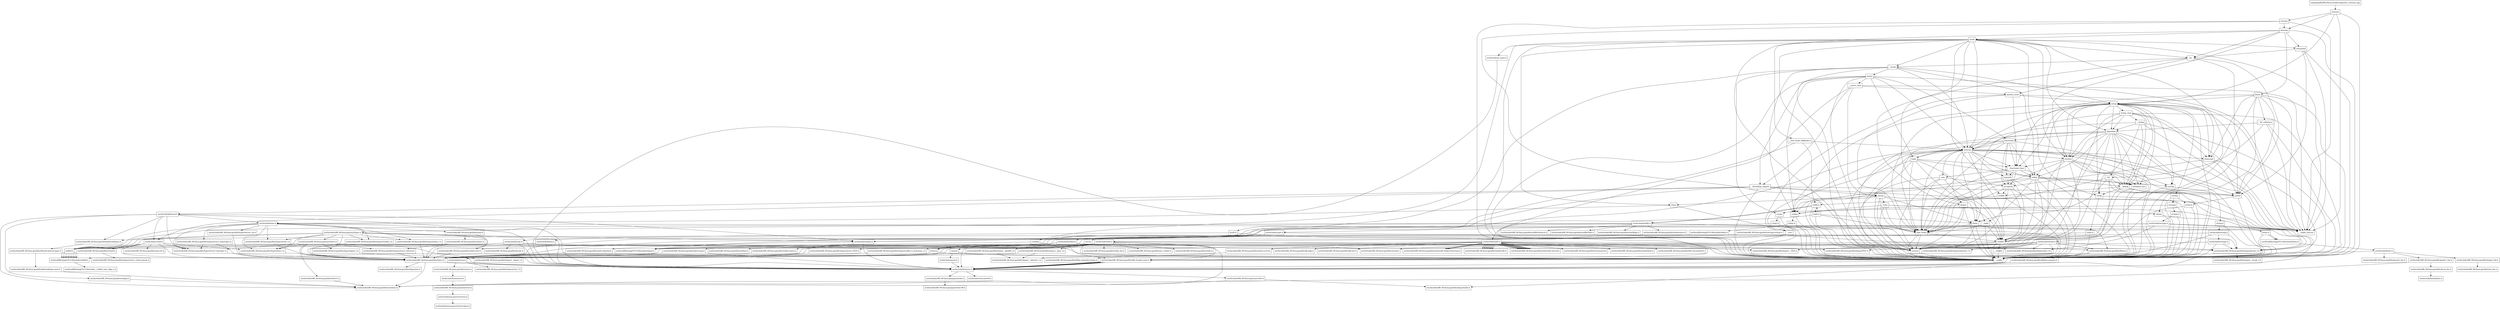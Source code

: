 digraph "dependencies" {
  header_1 [ shape="box", label="sstream"];
  header_0 [ shape="box", label="tmp/tmpw8iwRO.libcxx.header.deps/test_sstream.cpp"];
  header_2 [ shape="box", label="__config"];
  header_3 [ shape="box", label="usr/include/features.h"];
  header_4 [ shape="box", label="usr/include/stdc-predef.h"];
  header_5 [ shape="box", label="usr/include/x86_64-linux-gnu/sys/cdefs.h"];
  header_6 [ shape="box", label="usr/include/x86_64-linux-gnu/bits/wordsize.h"];
  header_7 [ shape="box", label="usr/include/x86_64-linux-gnu/bits/long-double.h"];
  header_8 [ shape="box", label="usr/include/x86_64-linux-gnu/gnu/stubs.h"];
  header_9 [ shape="box", label="usr/include/x86_64-linux-gnu/gnu/stubs-64.h"];
  header_11 [ shape="box", label="ostream"];
  header_12 [ shape="box", label="ios"];
  header_13 [ shape="box", label="iosfwd"];
  header_14 [ shape="box", label="wchar.h"];
  header_15 [ shape="box", label="usr/include/wchar.h"];
  header_16 [ shape="box", label="usr/include/x86_64-linux-gnu/bits/libc-header-start.h"];
  header_17 [ shape="box", label="usr/include/x86_64-linux-gnu/bits/floatn.h"];
  header_18 [ shape="box", label="usr/include/x86_64-linux-gnu/bits/floatn-common.h"];
  header_19 [ shape="box", label="stddef.h"];
  header_20 [ shape="box", label="usr/local/lib/clang/10.0.0/include/stddef.h"];
  header_21 [ shape="box", label="usr/local/lib/clang/10.0.0/include/stdarg.h"];
  header_22 [ shape="box", label="usr/include/x86_64-linux-gnu/bits/wchar.h"];
  header_23 [ shape="box", label="usr/include/x86_64-linux-gnu/bits/types/wint_t.h"];
  header_24 [ shape="box", label="usr/include/x86_64-linux-gnu/bits/types/mbstate_t.h"];
  header_25 [ shape="box", label="usr/include/x86_64-linux-gnu/bits/types/__mbstate_t.h"];
  header_26 [ shape="box", label="usr/include/x86_64-linux-gnu/bits/types/__FILE.h"];
  header_27 [ shape="box", label="usr/include/x86_64-linux-gnu/bits/types/FILE.h"];
  header_28 [ shape="box", label="usr/include/x86_64-linux-gnu/bits/types/locale_t.h"];
  header_29 [ shape="box", label="usr/include/x86_64-linux-gnu/bits/types/__locale_t.h"];
  header_30 [ shape="box", label="__locale"];
  header_31 [ shape="box", label="string"];
  header_32 [ shape="box", label="string_view"];
  header_33 [ shape="box", label="__string"];
  header_34 [ shape="box", label="algorithm"];
  header_35 [ shape="box", label="initializer_list"];
  header_36 [ shape="box", label="cstddef"];
  header_37 [ shape="box", label="version"];
  header_38 [ shape="box", label="usr/local/lib/clang/10.0.0/include/__stddef_max_align_t.h"];
  header_39 [ shape="box", label="__nullptr"];
  header_40 [ shape="box", label="type_traits"];
  header_41 [ shape="box", label="cstring"];
  header_42 [ shape="box", label="string.h"];
  header_43 [ shape="box", label="usr/include/string.h"];
  header_44 [ shape="box", label="usr/include/strings.h"];
  header_45 [ shape="box", label="utility"];
  header_46 [ shape="box", label="__tuple"];
  header_47 [ shape="box", label="cstdint"];
  header_48 [ shape="box", label="stdint.h"];
  header_49 [ shape="box", label="usr/local/lib/clang/10.0.0/include/stdint.h"];
  header_50 [ shape="box", label="usr/include/stdint.h"];
  header_51 [ shape="box", label="usr/include/x86_64-linux-gnu/bits/types.h"];
  header_52 [ shape="box", label="usr/include/x86_64-linux-gnu/bits/typesizes.h"];
  header_53 [ shape="box", label="usr/include/x86_64-linux-gnu/bits/stdint-intn.h"];
  header_54 [ shape="box", label="usr/include/x86_64-linux-gnu/bits/stdint-uintn.h"];
  header_55 [ shape="box", label="__debug"];
  header_56 [ shape="box", label="cstdlib"];
  header_57 [ shape="box", label="stdlib.h"];
  header_58 [ shape="box", label="usr/include/stdlib.h"];
  header_59 [ shape="box", label="usr/include/x86_64-linux-gnu/bits/waitflags.h"];
  header_60 [ shape="box", label="usr/include/x86_64-linux-gnu/bits/waitstatus.h"];
  header_61 [ shape="box", label="usr/include/x86_64-linux-gnu/sys/types.h"];
  header_62 [ shape="box", label="usr/include/x86_64-linux-gnu/bits/types/clock_t.h"];
  header_63 [ shape="box", label="usr/include/x86_64-linux-gnu/bits/types/clockid_t.h"];
  header_64 [ shape="box", label="usr/include/x86_64-linux-gnu/bits/types/time_t.h"];
  header_65 [ shape="box", label="usr/include/x86_64-linux-gnu/bits/types/timer_t.h"];
  header_66 [ shape="box", label="usr/include/endian.h"];
  header_67 [ shape="box", label="usr/include/x86_64-linux-gnu/bits/endian.h"];
  header_68 [ shape="box", label="usr/include/x86_64-linux-gnu/bits/byteswap.h"];
  header_69 [ shape="box", label="usr/include/x86_64-linux-gnu/bits/uintn-identity.h"];
  header_70 [ shape="box", label="usr/include/x86_64-linux-gnu/sys/select.h"];
  header_71 [ shape="box", label="usr/include/x86_64-linux-gnu/bits/select.h"];
  header_72 [ shape="box", label="usr/include/x86_64-linux-gnu/bits/types/sigset_t.h"];
  header_73 [ shape="box", label="usr/include/x86_64-linux-gnu/bits/types/__sigset_t.h"];
  header_74 [ shape="box", label="usr/include/x86_64-linux-gnu/bits/types/struct_timeval.h"];
  header_75 [ shape="box", label="usr/include/x86_64-linux-gnu/bits/types/struct_timespec.h"];
  header_76 [ shape="box", label="usr/include/x86_64-linux-gnu/bits/pthreadtypes.h"];
  header_77 [ shape="box", label="usr/include/x86_64-linux-gnu/bits/thread-shared-types.h"];
  header_78 [ shape="box", label="usr/include/x86_64-linux-gnu/bits/pthreadtypes-arch.h"];
  header_79 [ shape="box", label="usr/include/alloca.h"];
  header_80 [ shape="box", label="usr/include/x86_64-linux-gnu/bits/stdlib-bsearch.h"];
  header_81 [ shape="box", label="usr/include/x86_64-linux-gnu/bits/stdlib-float.h"];
  header_82 [ shape="box", label="math.h"];
  header_83 [ shape="box", label="usr/include/math.h"];
  header_84 [ shape="box", label="usr/include/x86_64-linux-gnu/bits/math-vector.h"];
  header_85 [ shape="box", label="usr/include/x86_64-linux-gnu/bits/libm-simd-decl-stubs.h"];
  header_86 [ shape="box", label="usr/include/x86_64-linux-gnu/bits/flt-eval-method.h"];
  header_87 [ shape="box", label="usr/include/x86_64-linux-gnu/bits/fp-logb.h"];
  header_88 [ shape="box", label="usr/include/x86_64-linux-gnu/bits/fp-fast.h"];
  header_89 [ shape="box", label="usr/include/x86_64-linux-gnu/bits/mathcalls-helper-functions.h"];
  header_90 [ shape="box", label="usr/include/x86_64-linux-gnu/bits/mathcalls.h"];
  header_91 [ shape="box", label="usr/include/x86_64-linux-gnu/bits/mathcalls-narrow.h"];
  header_92 [ shape="box", label="usr/include/x86_64-linux-gnu/bits/iscanonical.h"];
  header_93 [ shape="box", label="usr/include/x86_64-linux-gnu/bits/mathinline.h"];
  header_94 [ shape="box", label="limits"];
  header_95 [ shape="box", label="__undef_macros"];
  header_96 [ shape="box", label="cstdio"];
  header_97 [ shape="box", label="stdio.h"];
  header_98 [ shape="box", label="usr/include/stdio.h"];
  header_99 [ shape="box", label="usr/include/x86_64-linux-gnu/bits/types/__fpos_t.h"];
  header_100 [ shape="box", label="usr/include/x86_64-linux-gnu/bits/types/__fpos64_t.h"];
  header_101 [ shape="box", label="usr/include/x86_64-linux-gnu/bits/types/struct_FILE.h"];
  header_102 [ shape="box", label="usr/include/x86_64-linux-gnu/bits/types/cookie_io_functions_t.h"];
  header_103 [ shape="box", label="usr/include/x86_64-linux-gnu/bits/stdio_lim.h"];
  header_104 [ shape="box", label="usr/include/x86_64-linux-gnu/bits/sys_errlist.h"];
  header_105 [ shape="box", label="usr/include/x86_64-linux-gnu/bits/stdio.h"];
  header_106 [ shape="box", label="memory"];
  header_107 [ shape="box", label="typeinfo"];
  header_108 [ shape="box", label="exception"];
  header_109 [ shape="box", label="new"];
  header_110 [ shape="box", label="iterator"];
  header_111 [ shape="box", label="__functional_base"];
  header_112 [ shape="box", label="tuple"];
  header_113 [ shape="box", label="stdexcept"];
  header_114 [ shape="box", label="cassert"];
  header_115 [ shape="box", label="usr/include/assert.h"];
  header_116 [ shape="box", label="atomic"];
  header_117 [ shape="box", label="functional"];
  header_118 [ shape="box", label="bit"];
  header_119 [ shape="box", label="cwchar"];
  header_120 [ shape="box", label="cwctype"];
  header_121 [ shape="box", label="cctype"];
  header_122 [ shape="box", label="ctype.h"];
  header_123 [ shape="box", label="usr/include/ctype.h"];
  header_124 [ shape="box", label="wctype.h"];
  header_125 [ shape="box", label="usr/include/wctype.h"];
  header_126 [ shape="box", label="usr/include/x86_64-linux-gnu/bits/wctype-wchar.h"];
  header_127 [ shape="box", label="mutex"];
  header_128 [ shape="box", label="__mutex_base"];
  header_129 [ shape="box", label="chrono"];
  header_130 [ shape="box", label="ctime"];
  header_131 [ shape="box", label="usr/include/time.h"];
  header_132 [ shape="box", label="usr/include/x86_64-linux-gnu/bits/time.h"];
  header_133 [ shape="box", label="usr/include/x86_64-linux-gnu/bits/timex.h"];
  header_134 [ shape="box", label="usr/include/x86_64-linux-gnu/bits/types/struct_tm.h"];
  header_135 [ shape="box", label="usr/include/x86_64-linux-gnu/bits/types/struct_itimerspec.h"];
  header_136 [ shape="box", label="ratio"];
  header_137 [ shape="box", label="climits"];
  header_138 [ shape="box", label="limits.h"];
  header_139 [ shape="box", label="usr/local/lib/clang/10.0.0/include/limits.h"];
  header_140 [ shape="box", label="usr/include/limits.h"];
  header_141 [ shape="box", label="usr/include/x86_64-linux-gnu/bits/posix1_lim.h"];
  header_142 [ shape="box", label="usr/include/x86_64-linux-gnu/bits/local_lim.h"];
  header_143 [ shape="box", label="usr/include/linux/limits.h"];
  header_144 [ shape="box", label="usr/include/x86_64-linux-gnu/bits/posix2_lim.h"];
  header_145 [ shape="box", label="usr/include/x86_64-linux-gnu/bits/xopen_lim.h"];
  header_146 [ shape="box", label="usr/include/x86_64-linux-gnu/bits/uio_lim.h"];
  header_147 [ shape="box", label="system_error"];
  header_148 [ shape="box", label="__errc"];
  header_149 [ shape="box", label="cerrno"];
  header_150 [ shape="box", label="errno.h"];
  header_151 [ shape="box", label="usr/include/errno.h"];
  header_152 [ shape="box", label="usr/include/x86_64-linux-gnu/bits/errno.h"];
  header_153 [ shape="box", label="usr/include/linux/errno.h"];
  header_154 [ shape="box", label="usr/include/x86_64-linux-gnu/asm/errno.h"];
  header_155 [ shape="box", label="usr/include/asm-generic/errno.h"];
  header_156 [ shape="box", label="usr/include/asm-generic/errno-base.h"];
  header_157 [ shape="box", label="usr/include/x86_64-linux-gnu/bits/types/error_t.h"];
  header_158 [ shape="box", label="__threading_support"];
  header_10 [ shape="box", label="usr/include/pthread.h"];
  header_159 [ shape="box", label="usr/include/sched.h"];
  header_160 [ shape="box", label="usr/include/x86_64-linux-gnu/bits/sched.h"];
  header_161 [ shape="box", label="usr/include/x86_64-linux-gnu/bits/types/struct_sched_param.h"];
  header_162 [ shape="box", label="usr/include/x86_64-linux-gnu/bits/cpu-set.h"];
  header_163 [ shape="box", label="usr/include/x86_64-linux-gnu/bits/setjmp.h"];
  header_164 [ shape="box", label="locale.h"];
  header_165 [ shape="box", label="usr/include/locale.h"];
  header_166 [ shape="box", label="usr/include/x86_64-linux-gnu/bits/locale.h"];
  header_167 [ shape="box", label="streambuf"];
  header_168 [ shape="box", label="locale"];
  header_169 [ shape="box", label="cstdarg"];
  header_170 [ shape="box", label="usr/include/nl_types.h"];
  header_171 [ shape="box", label="__bsd_locale_fallbacks.h"];
  header_172 [ shape="box", label="bitset"];
  header_173 [ shape="box", label="__bit_reference"];
  header_174 [ shape="box", label="istream"];
  header_84 -> header_85;
  header_170 -> header_3;
  header_37 -> header_2;
  header_125 -> header_3;
  header_125 -> header_51;
  header_125 -> header_23;
  header_125 -> header_126;
  header_125 -> header_28;
  header_174 -> header_2;
  header_174 -> header_37;
  header_174 -> header_11;
  header_174 -> header_95;
  header_33 -> header_2;
  header_33 -> header_34;
  header_33 -> header_96;
  header_33 -> header_106;
  header_33 -> header_55;
  header_33 -> header_95;
  header_54 -> header_51;
  header_150 -> header_2;
  header_150 -> header_151;
  header_139 -> header_140;
  header_169 -> header_2;
  header_169 -> header_21;
  header_158 -> header_2;
  header_158 -> header_129;
  header_158 -> header_13;
  header_158 -> header_150;
  header_158 -> header_10;
  header_158 -> header_159;
  header_158 -> header_95;
  header_5 -> header_6;
  header_5 -> header_7;
  header_142 -> header_143;
  header_82 -> header_2;
  header_82 -> header_57;
  header_82 -> header_83;
  header_82 -> header_40;
  header_82 -> header_94;
  header_53 -> header_51;
  header_19 -> header_20;
  header_19 -> header_20;
  header_19 -> header_20;
  header_19 -> header_20;
  header_19 -> header_20;
  header_19 -> header_20;
  header_19 -> header_20;
  header_19 -> header_20;
  header_19 -> header_20;
  header_19 -> header_20;
  header_16 -> header_3;
  header_16 -> header_3;
  header_16 -> header_3;
  header_16 -> header_3;
  header_16 -> header_3;
  header_16 -> header_3;
  header_16 -> header_3;
  header_28 -> header_29;
  header_61 -> header_3;
  header_61 -> header_51;
  header_61 -> header_62;
  header_61 -> header_63;
  header_61 -> header_64;
  header_61 -> header_65;
  header_61 -> header_19;
  header_61 -> header_53;
  header_61 -> header_66;
  header_61 -> header_70;
  header_61 -> header_76;
  header_31 -> header_2;
  header_31 -> header_32;
  header_31 -> header_13;
  header_31 -> header_41;
  header_31 -> header_96;
  header_31 -> header_119;
  header_31 -> header_34;
  header_31 -> header_110;
  header_31 -> header_45;
  header_31 -> header_106;
  header_31 -> header_113;
  header_31 -> header_40;
  header_31 -> header_35;
  header_31 -> header_111;
  header_31 -> header_37;
  header_31 -> header_47;
  header_31 -> header_55;
  header_31 -> header_95;
  header_83 -> header_16;
  header_83 -> header_51;
  header_83 -> header_84;
  header_83 -> header_17;
  header_83 -> header_86;
  header_83 -> header_87;
  header_83 -> header_88;
  header_83 -> header_89;
  header_83 -> header_90;
  header_83 -> header_89;
  header_83 -> header_90;
  header_83 -> header_89;
  header_83 -> header_90;
  header_83 -> header_90;
  header_83 -> header_90;
  header_83 -> header_90;
  header_83 -> header_90;
  header_83 -> header_91;
  header_83 -> header_91;
  header_83 -> header_91;
  header_83 -> header_91;
  header_83 -> header_91;
  header_83 -> header_91;
  header_83 -> header_91;
  header_83 -> header_91;
  header_83 -> header_91;
  header_83 -> header_92;
  header_83 -> header_93;
  header_110 -> header_2;
  header_110 -> header_13;
  header_110 -> header_111;
  header_110 -> header_40;
  header_110 -> header_36;
  header_110 -> header_35;
  header_110 -> header_37;
  header_110 -> header_55;
  header_32 -> header_2;
  header_32 -> header_33;
  header_32 -> header_34;
  header_32 -> header_110;
  header_32 -> header_94;
  header_32 -> header_113;
  header_32 -> header_37;
  header_32 -> header_55;
  header_32 -> header_95;
  header_172 -> header_2;
  header_172 -> header_173;
  header_172 -> header_36;
  header_172 -> header_137;
  header_172 -> header_31;
  header_172 -> header_113;
  header_172 -> header_13;
  header_172 -> header_111;
  header_172 -> header_95;
  header_109 -> header_2;
  header_109 -> header_108;
  header_109 -> header_40;
  header_109 -> header_36;
  header_109 -> header_37;
  header_118 -> header_2;
  header_118 -> header_94;
  header_118 -> header_40;
  header_118 -> header_37;
  header_118 -> header_55;
  header_118 -> header_95;
  header_122 -> header_2;
  header_122 -> header_123;
  header_64 -> header_51;
  header_35 -> header_2;
  header_35 -> header_36;
  header_163 -> header_6;
  header_171 -> header_57;
  header_171 -> header_21;
  header_171 -> header_106;
  header_34 -> header_2;
  header_34 -> header_35;
  header_34 -> header_40;
  header_34 -> header_41;
  header_34 -> header_45;
  header_34 -> header_106;
  header_34 -> header_117;
  header_34 -> header_110;
  header_34 -> header_36;
  header_34 -> header_118;
  header_34 -> header_37;
  header_34 -> header_55;
  header_34 -> header_95;
  header_39 -> header_2;
  header_115 -> header_3;
  header_75 -> header_51;
  header_148 -> header_2;
  header_148 -> header_149;
  header_111 -> header_2;
  header_111 -> header_40;
  header_111 -> header_107;
  header_111 -> header_108;
  header_111 -> header_109;
  header_111 -> header_45;
  header_147 -> header_148;
  header_147 -> header_40;
  header_147 -> header_113;
  header_147 -> header_111;
  header_147 -> header_31;
  header_100 -> header_51;
  header_100 -> header_25;
  header_123 -> header_3;
  header_123 -> header_51;
  header_123 -> header_66;
  header_123 -> header_28;
  header_66 -> header_3;
  header_66 -> header_67;
  header_66 -> header_68;
  header_66 -> header_69;
  header_159 -> header_3;
  header_159 -> header_51;
  header_159 -> header_19;
  header_159 -> header_64;
  header_159 -> header_75;
  header_159 -> header_160;
  header_159 -> header_162;
  header_20 -> header_38;
  header_43 -> header_16;
  header_43 -> header_19;
  header_43 -> header_28;
  header_43 -> header_44;
  header_140 -> header_16;
  header_140 -> header_141;
  header_140 -> header_144;
  header_140 -> header_145;
  header_78 -> header_6;
  header_99 -> header_51;
  header_99 -> header_25;
  header_55 -> header_2;
  header_55 -> header_13;
  header_55 -> header_56;
  header_55 -> header_96;
  header_55 -> header_36;
  header_135 -> header_51;
  header_135 -> header_75;
  header_98 -> header_16;
  header_98 -> header_19;
  header_98 -> header_21;
  header_98 -> header_51;
  header_98 -> header_99;
  header_98 -> header_100;
  header_98 -> header_26;
  header_98 -> header_27;
  header_98 -> header_101;
  header_98 -> header_102;
  header_98 -> header_103;
  header_98 -> header_104;
  header_98 -> header_105;
  header_108 -> header_2;
  header_108 -> header_36;
  header_108 -> header_56;
  header_108 -> header_40;
  header_108 -> header_37;
  header_17 -> header_3;
  header_17 -> header_18;
  header_124 -> header_2;
  header_124 -> header_125;
  header_13 -> header_2;
  header_13 -> header_14;
  header_42 -> header_2;
  header_42 -> header_43;
  header_173 -> header_2;
  header_173 -> header_118;
  header_173 -> header_34;
  header_173 -> header_95;
  header_76 -> header_77;
  header_72 -> header_73;
  header_134 -> header_51;
  header_68 -> header_3;
  header_68 -> header_51;
  header_102 -> header_51;
  header_155 -> header_156;
  header_154 -> header_155;
  header_120 -> header_2;
  header_120 -> header_121;
  header_120 -> header_124;
  header_62 -> header_51;
  header_101 -> header_51;
  header_79 -> header_3;
  header_79 -> header_19;
  header_116 -> header_2;
  header_116 -> header_36;
  header_116 -> header_47;
  header_116 -> header_40;
  header_116 -> header_37;
  header_41 -> header_2;
  header_41 -> header_42;
  header_58 -> header_16;
  header_58 -> header_19;
  header_58 -> header_59;
  header_58 -> header_60;
  header_58 -> header_17;
  header_58 -> header_28;
  header_58 -> header_61;
  header_58 -> header_79;
  header_58 -> header_80;
  header_58 -> header_81;
  header_63 -> header_51;
  header_119 -> header_2;
  header_119 -> header_120;
  header_119 -> header_14;
  header_70 -> header_3;
  header_70 -> header_51;
  header_70 -> header_71;
  header_70 -> header_72;
  header_70 -> header_64;
  header_70 -> header_74;
  header_70 -> header_75;
  header_30 -> header_2;
  header_30 -> header_31;
  header_30 -> header_106;
  header_30 -> header_45;
  header_30 -> header_127;
  header_30 -> header_47;
  header_30 -> header_121;
  header_30 -> header_164;
  header_126 -> header_51;
  header_126 -> header_23;
  header_126 -> header_66;
  header_77 -> header_78;
  header_65 -> header_51;
  header_167 -> header_2;
  header_167 -> header_13;
  header_167 -> header_12;
  header_167 -> header_95;
  header_40 -> header_2;
  header_40 -> header_36;
  header_40 -> header_37;
  header_153 -> header_154;
  header_24 -> header_25;
  header_56 -> header_2;
  header_56 -> header_57;
  header_121 -> header_2;
  header_121 -> header_122;
  header_168 -> header_2;
  header_168 -> header_30;
  header_168 -> header_55;
  header_168 -> header_34;
  header_168 -> header_106;
  header_168 -> header_12;
  header_168 -> header_167;
  header_168 -> header_110;
  header_168 -> header_94;
  header_168 -> header_37;
  header_168 -> header_169;
  header_168 -> header_56;
  header_168 -> header_130;
  header_168 -> header_96;
  header_168 -> header_170;
  header_168 -> header_171;
  header_168 -> header_95;
  header_152 -> header_153;
  header_131 -> header_3;
  header_131 -> header_19;
  header_131 -> header_132;
  header_131 -> header_62;
  header_131 -> header_64;
  header_131 -> header_134;
  header_131 -> header_75;
  header_131 -> header_63;
  header_131 -> header_65;
  header_131 -> header_135;
  header_131 -> header_28;
  header_11 -> header_2;
  header_11 -> header_12;
  header_11 -> header_167;
  header_11 -> header_168;
  header_11 -> header_110;
  header_11 -> header_172;
  header_11 -> header_37;
  header_112 -> header_2;
  header_112 -> header_46;
  header_112 -> header_36;
  header_112 -> header_40;
  header_112 -> header_111;
  header_112 -> header_45;
  header_112 -> header_37;
  header_106 -> header_2;
  header_106 -> header_40;
  header_106 -> header_107;
  header_106 -> header_36;
  header_106 -> header_47;
  header_106 -> header_109;
  header_106 -> header_45;
  header_106 -> header_94;
  header_106 -> header_110;
  header_106 -> header_111;
  header_106 -> header_13;
  header_106 -> header_112;
  header_106 -> header_113;
  header_106 -> header_41;
  header_106 -> header_114;
  header_106 -> header_116;
  header_106 -> header_37;
  header_106 -> header_95;
  header_71 -> header_6;
  header_97 -> header_2;
  header_97 -> header_98;
  header_96 -> header_2;
  header_96 -> header_97;
  header_130 -> header_2;
  header_130 -> header_131;
  header_57 -> header_2;
  header_57 -> header_58;
  header_57 -> header_82;
  header_57 -> header_58;
  header_133 -> header_51;
  header_133 -> header_74;
  header_50 -> header_16;
  header_50 -> header_51;
  header_50 -> header_22;
  header_50 -> header_6;
  header_50 -> header_53;
  header_50 -> header_54;
  header_69 -> header_51;
  header_12 -> header_2;
  header_12 -> header_13;
  header_12 -> header_30;
  header_12 -> header_147;
  header_12 -> header_116;
  header_74 -> header_51;
  header_149 -> header_2;
  header_149 -> header_150;
  header_0 -> header_1;
  header_48 -> header_2;
  header_48 -> header_49;
  header_160 -> header_161;
  header_46 -> header_2;
  header_46 -> header_36;
  header_46 -> header_40;
  header_49 -> header_50;
  header_14 -> header_2;
  header_14 -> header_15;
  header_51 -> header_3;
  header_51 -> header_6;
  header_51 -> header_52;
  header_45 -> header_2;
  header_45 -> header_46;
  header_45 -> header_40;
  header_45 -> header_35;
  header_45 -> header_36;
  header_45 -> header_41;
  header_45 -> header_47;
  header_45 -> header_37;
  header_45 -> header_55;
  header_113 -> header_2;
  header_113 -> header_108;
  header_113 -> header_13;
  header_8 -> header_9;
  header_151 -> header_3;
  header_151 -> header_152;
  header_151 -> header_157;
  header_141 -> header_6;
  header_141 -> header_142;
  header_47 -> header_2;
  header_47 -> header_48;
  header_1 -> header_2;
  header_1 -> header_11;
  header_1 -> header_174;
  header_1 -> header_31;
  header_1 -> header_95;
  header_36 -> header_2;
  header_36 -> header_37;
  header_36 -> header_20;
  header_36 -> header_39;
  header_18 -> header_3;
  header_18 -> header_7;
  header_15 -> header_16;
  header_15 -> header_17;
  header_15 -> header_19;
  header_15 -> header_21;
  header_15 -> header_22;
  header_15 -> header_23;
  header_15 -> header_24;
  header_15 -> header_26;
  header_15 -> header_27;
  header_15 -> header_28;
  header_136 -> header_2;
  header_136 -> header_47;
  header_136 -> header_137;
  header_136 -> header_40;
  header_136 -> header_95;
  header_129 -> header_2;
  header_129 -> header_130;
  header_129 -> header_40;
  header_129 -> header_136;
  header_129 -> header_94;
  header_129 -> header_37;
  header_129 -> header_95;
  header_137 -> header_2;
  header_137 -> header_138;
  header_94 -> header_2;
  header_94 -> header_40;
  header_94 -> header_95;
  header_94 -> header_37;
  header_44 -> header_3;
  header_44 -> header_19;
  header_44 -> header_28;
  header_10 -> header_3;
  header_10 -> header_66;
  header_10 -> header_159;
  header_10 -> header_131;
  header_10 -> header_76;
  header_10 -> header_163;
  header_10 -> header_6;
  header_10 -> header_75;
  header_3 -> header_4;
  header_3 -> header_5;
  header_3 -> header_8;
  header_128 -> header_2;
  header_128 -> header_129;
  header_128 -> header_147;
  header_128 -> header_158;
  header_128 -> header_95;
  header_164 -> header_2;
  header_164 -> header_165;
  header_127 -> header_2;
  header_127 -> header_128;
  header_127 -> header_47;
  header_127 -> header_117;
  header_127 -> header_106;
  header_127 -> header_112;
  header_127 -> header_37;
  header_127 -> header_158;
  header_127 -> header_95;
  header_114 -> header_2;
  header_114 -> header_115;
  header_117 -> header_2;
  header_117 -> header_40;
  header_117 -> header_107;
  header_117 -> header_108;
  header_117 -> header_106;
  header_117 -> header_112;
  header_117 -> header_45;
  header_117 -> header_37;
  header_117 -> header_111;
  header_132 -> header_51;
  header_132 -> header_133;
  header_2 -> header_3;
  header_107 -> header_2;
  header_107 -> header_108;
  header_107 -> header_36;
  header_107 -> header_47;
  header_145 -> header_146;
  header_165 -> header_3;
  header_165 -> header_19;
  header_165 -> header_166;
  header_165 -> header_28;
  header_138 -> header_2;
  header_138 -> header_139;
  header_138 -> header_139;
}
